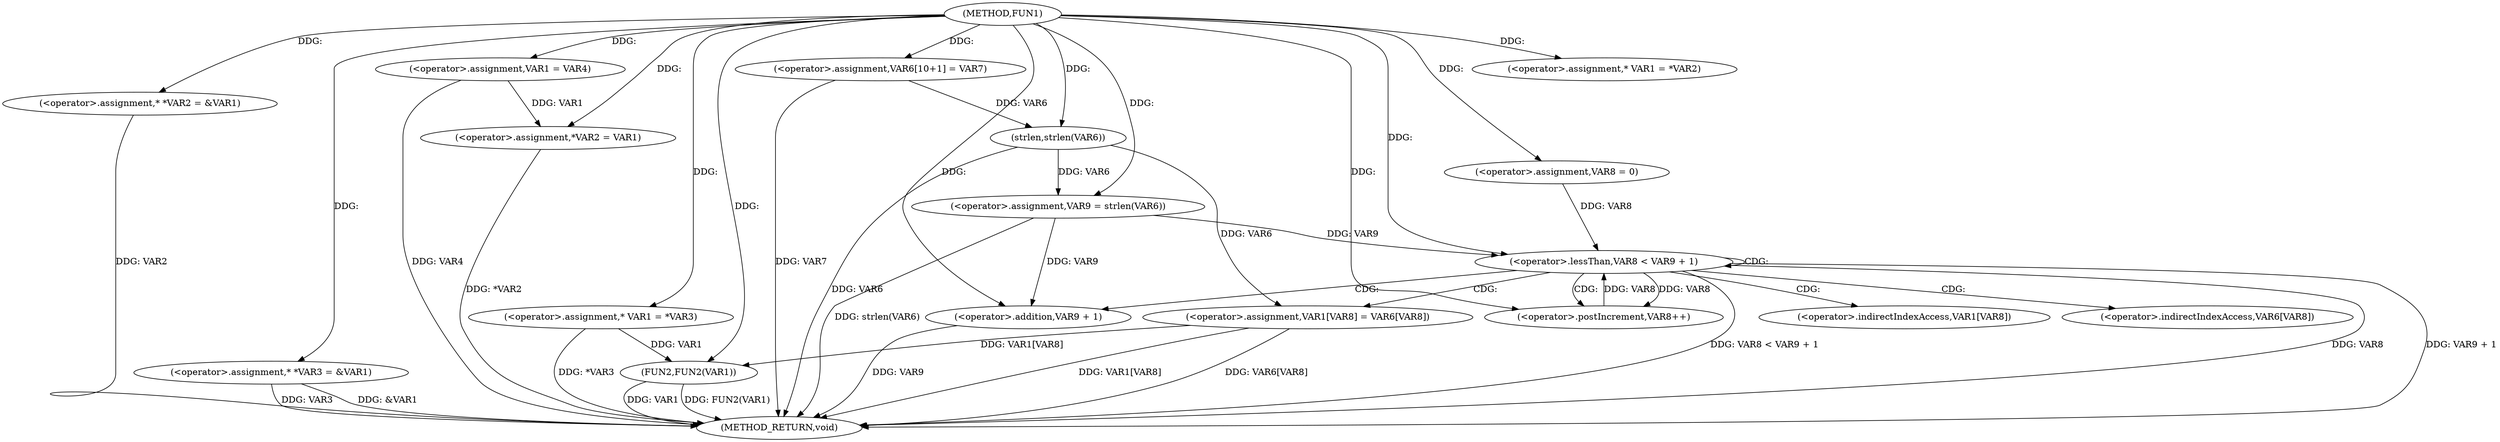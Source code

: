 digraph FUN1 {  
"1000100" [label = "(METHOD,FUN1)" ]
"1000166" [label = "(METHOD_RETURN,void)" ]
"1000104" [label = "(<operator>.assignment,* *VAR2 = &VAR1)" ]
"1000109" [label = "(<operator>.assignment,* *VAR3 = &VAR1)" ]
"1000117" [label = "(<operator>.assignment,* VAR1 = *VAR2)" ]
"1000121" [label = "(<operator>.assignment,VAR1 = VAR4)" ]
"1000124" [label = "(<operator>.assignment,*VAR2 = VAR1)" ]
"1000130" [label = "(<operator>.assignment,* VAR1 = *VAR3)" ]
"1000136" [label = "(<operator>.assignment,VAR6[10+1] = VAR7)" ]
"1000141" [label = "(<operator>.assignment,VAR9 = strlen(VAR6))" ]
"1000143" [label = "(strlen,strlen(VAR6))" ]
"1000146" [label = "(<operator>.assignment,VAR8 = 0)" ]
"1000149" [label = "(<operator>.lessThan,VAR8 < VAR9 + 1)" ]
"1000151" [label = "(<operator>.addition,VAR9 + 1)" ]
"1000154" [label = "(<operator>.postIncrement,VAR8++)" ]
"1000157" [label = "(<operator>.assignment,VAR1[VAR8] = VAR6[VAR8])" ]
"1000164" [label = "(FUN2,FUN2(VAR1))" ]
"1000158" [label = "(<operator>.indirectIndexAccess,VAR1[VAR8])" ]
"1000161" [label = "(<operator>.indirectIndexAccess,VAR6[VAR8])" ]
  "1000124" -> "1000166"  [ label = "DDG: *VAR2"] 
  "1000149" -> "1000166"  [ label = "DDG: VAR9 + 1"] 
  "1000104" -> "1000166"  [ label = "DDG: VAR2"] 
  "1000151" -> "1000166"  [ label = "DDG: VAR9"] 
  "1000149" -> "1000166"  [ label = "DDG: VAR8 < VAR9 + 1"] 
  "1000109" -> "1000166"  [ label = "DDG: VAR3"] 
  "1000149" -> "1000166"  [ label = "DDG: VAR8"] 
  "1000136" -> "1000166"  [ label = "DDG: VAR7"] 
  "1000164" -> "1000166"  [ label = "DDG: FUN2(VAR1)"] 
  "1000121" -> "1000166"  [ label = "DDG: VAR4"] 
  "1000130" -> "1000166"  [ label = "DDG: *VAR3"] 
  "1000157" -> "1000166"  [ label = "DDG: VAR1[VAR8]"] 
  "1000143" -> "1000166"  [ label = "DDG: VAR6"] 
  "1000141" -> "1000166"  [ label = "DDG: strlen(VAR6)"] 
  "1000109" -> "1000166"  [ label = "DDG: &VAR1"] 
  "1000157" -> "1000166"  [ label = "DDG: VAR6[VAR8]"] 
  "1000164" -> "1000166"  [ label = "DDG: VAR1"] 
  "1000100" -> "1000104"  [ label = "DDG: "] 
  "1000100" -> "1000109"  [ label = "DDG: "] 
  "1000100" -> "1000117"  [ label = "DDG: "] 
  "1000100" -> "1000121"  [ label = "DDG: "] 
  "1000121" -> "1000124"  [ label = "DDG: VAR1"] 
  "1000100" -> "1000124"  [ label = "DDG: "] 
  "1000100" -> "1000130"  [ label = "DDG: "] 
  "1000100" -> "1000136"  [ label = "DDG: "] 
  "1000143" -> "1000141"  [ label = "DDG: VAR6"] 
  "1000100" -> "1000141"  [ label = "DDG: "] 
  "1000136" -> "1000143"  [ label = "DDG: VAR6"] 
  "1000100" -> "1000143"  [ label = "DDG: "] 
  "1000100" -> "1000146"  [ label = "DDG: "] 
  "1000154" -> "1000149"  [ label = "DDG: VAR8"] 
  "1000146" -> "1000149"  [ label = "DDG: VAR8"] 
  "1000100" -> "1000149"  [ label = "DDG: "] 
  "1000141" -> "1000149"  [ label = "DDG: VAR9"] 
  "1000141" -> "1000151"  [ label = "DDG: VAR9"] 
  "1000100" -> "1000151"  [ label = "DDG: "] 
  "1000149" -> "1000154"  [ label = "DDG: VAR8"] 
  "1000100" -> "1000154"  [ label = "DDG: "] 
  "1000143" -> "1000157"  [ label = "DDG: VAR6"] 
  "1000157" -> "1000164"  [ label = "DDG: VAR1[VAR8]"] 
  "1000130" -> "1000164"  [ label = "DDG: VAR1"] 
  "1000100" -> "1000164"  [ label = "DDG: "] 
  "1000149" -> "1000154"  [ label = "CDG: "] 
  "1000149" -> "1000161"  [ label = "CDG: "] 
  "1000149" -> "1000151"  [ label = "CDG: "] 
  "1000149" -> "1000157"  [ label = "CDG: "] 
  "1000149" -> "1000149"  [ label = "CDG: "] 
  "1000149" -> "1000158"  [ label = "CDG: "] 
}

